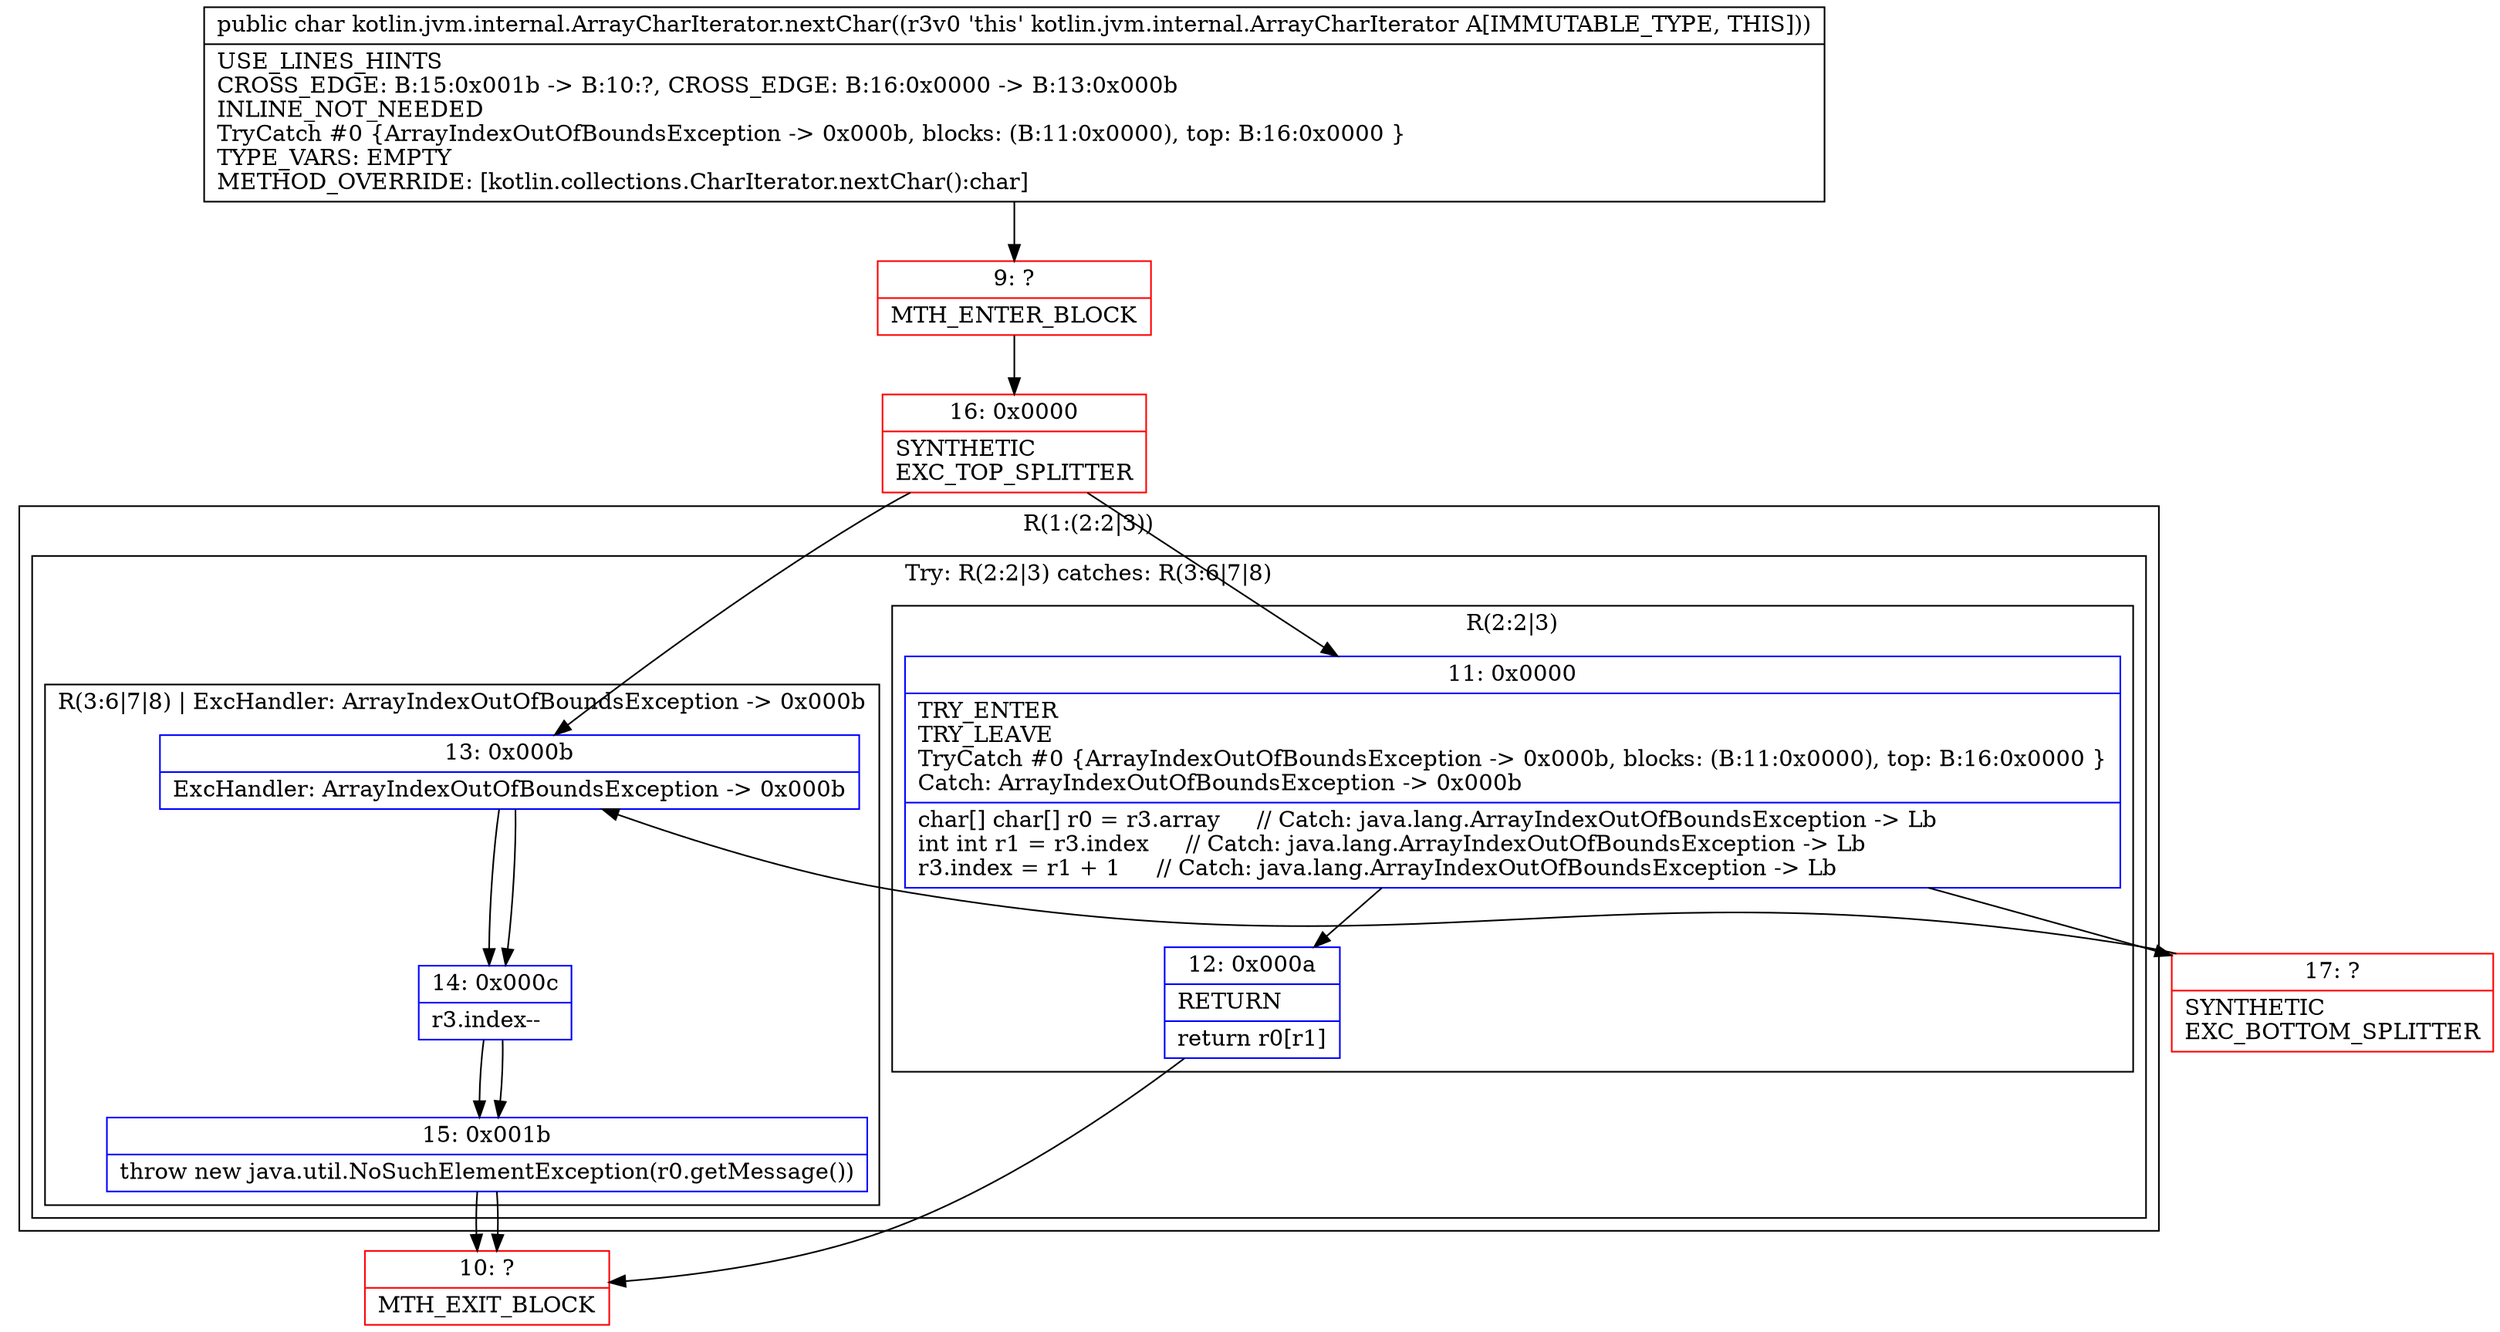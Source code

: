 digraph "CFG forkotlin.jvm.internal.ArrayCharIterator.nextChar()C" {
subgraph cluster_Region_1218128133 {
label = "R(1:(2:2|3))";
node [shape=record,color=blue];
subgraph cluster_TryCatchRegion_974817189 {
label = "Try: R(2:2|3) catches: R(3:6|7|8)";
node [shape=record,color=blue];
subgraph cluster_Region_1964043367 {
label = "R(2:2|3)";
node [shape=record,color=blue];
Node_11 [shape=record,label="{11\:\ 0x0000|TRY_ENTER\lTRY_LEAVE\lTryCatch #0 \{ArrayIndexOutOfBoundsException \-\> 0x000b, blocks: (B:11:0x0000), top: B:16:0x0000 \}\lCatch: ArrayIndexOutOfBoundsException \-\> 0x000b\l|char[] char[] r0 = r3.array     \/\/ Catch: java.lang.ArrayIndexOutOfBoundsException \-\> Lb\lint int r1 = r3.index     \/\/ Catch: java.lang.ArrayIndexOutOfBoundsException \-\> Lb\lr3.index = r1 + 1     \/\/ Catch: java.lang.ArrayIndexOutOfBoundsException \-\> Lb\l}"];
Node_12 [shape=record,label="{12\:\ 0x000a|RETURN\l|return r0[r1]\l}"];
}
subgraph cluster_Region_894643632 {
label = "R(3:6|7|8) | ExcHandler: ArrayIndexOutOfBoundsException \-\> 0x000b\l";
node [shape=record,color=blue];
Node_13 [shape=record,label="{13\:\ 0x000b|ExcHandler: ArrayIndexOutOfBoundsException \-\> 0x000b\l}"];
Node_14 [shape=record,label="{14\:\ 0x000c|r3.index\-\-\l}"];
Node_15 [shape=record,label="{15\:\ 0x001b|throw new java.util.NoSuchElementException(r0.getMessage())\l}"];
}
}
}
subgraph cluster_Region_894643632 {
label = "R(3:6|7|8) | ExcHandler: ArrayIndexOutOfBoundsException \-\> 0x000b\l";
node [shape=record,color=blue];
Node_13 [shape=record,label="{13\:\ 0x000b|ExcHandler: ArrayIndexOutOfBoundsException \-\> 0x000b\l}"];
Node_14 [shape=record,label="{14\:\ 0x000c|r3.index\-\-\l}"];
Node_15 [shape=record,label="{15\:\ 0x001b|throw new java.util.NoSuchElementException(r0.getMessage())\l}"];
}
Node_9 [shape=record,color=red,label="{9\:\ ?|MTH_ENTER_BLOCK\l}"];
Node_16 [shape=record,color=red,label="{16\:\ 0x0000|SYNTHETIC\lEXC_TOP_SPLITTER\l}"];
Node_10 [shape=record,color=red,label="{10\:\ ?|MTH_EXIT_BLOCK\l}"];
Node_17 [shape=record,color=red,label="{17\:\ ?|SYNTHETIC\lEXC_BOTTOM_SPLITTER\l}"];
MethodNode[shape=record,label="{public char kotlin.jvm.internal.ArrayCharIterator.nextChar((r3v0 'this' kotlin.jvm.internal.ArrayCharIterator A[IMMUTABLE_TYPE, THIS]))  | USE_LINES_HINTS\lCROSS_EDGE: B:15:0x001b \-\> B:10:?, CROSS_EDGE: B:16:0x0000 \-\> B:13:0x000b\lINLINE_NOT_NEEDED\lTryCatch #0 \{ArrayIndexOutOfBoundsException \-\> 0x000b, blocks: (B:11:0x0000), top: B:16:0x0000 \}\lTYPE_VARS: EMPTY\lMETHOD_OVERRIDE: [kotlin.collections.CharIterator.nextChar():char]\l}"];
MethodNode -> Node_9;Node_11 -> Node_12;
Node_11 -> Node_17;
Node_12 -> Node_10;
Node_13 -> Node_14;
Node_14 -> Node_15;
Node_15 -> Node_10;
Node_13 -> Node_14;
Node_14 -> Node_15;
Node_15 -> Node_10;
Node_9 -> Node_16;
Node_16 -> Node_11;
Node_16 -> Node_13;
Node_17 -> Node_13;
}

